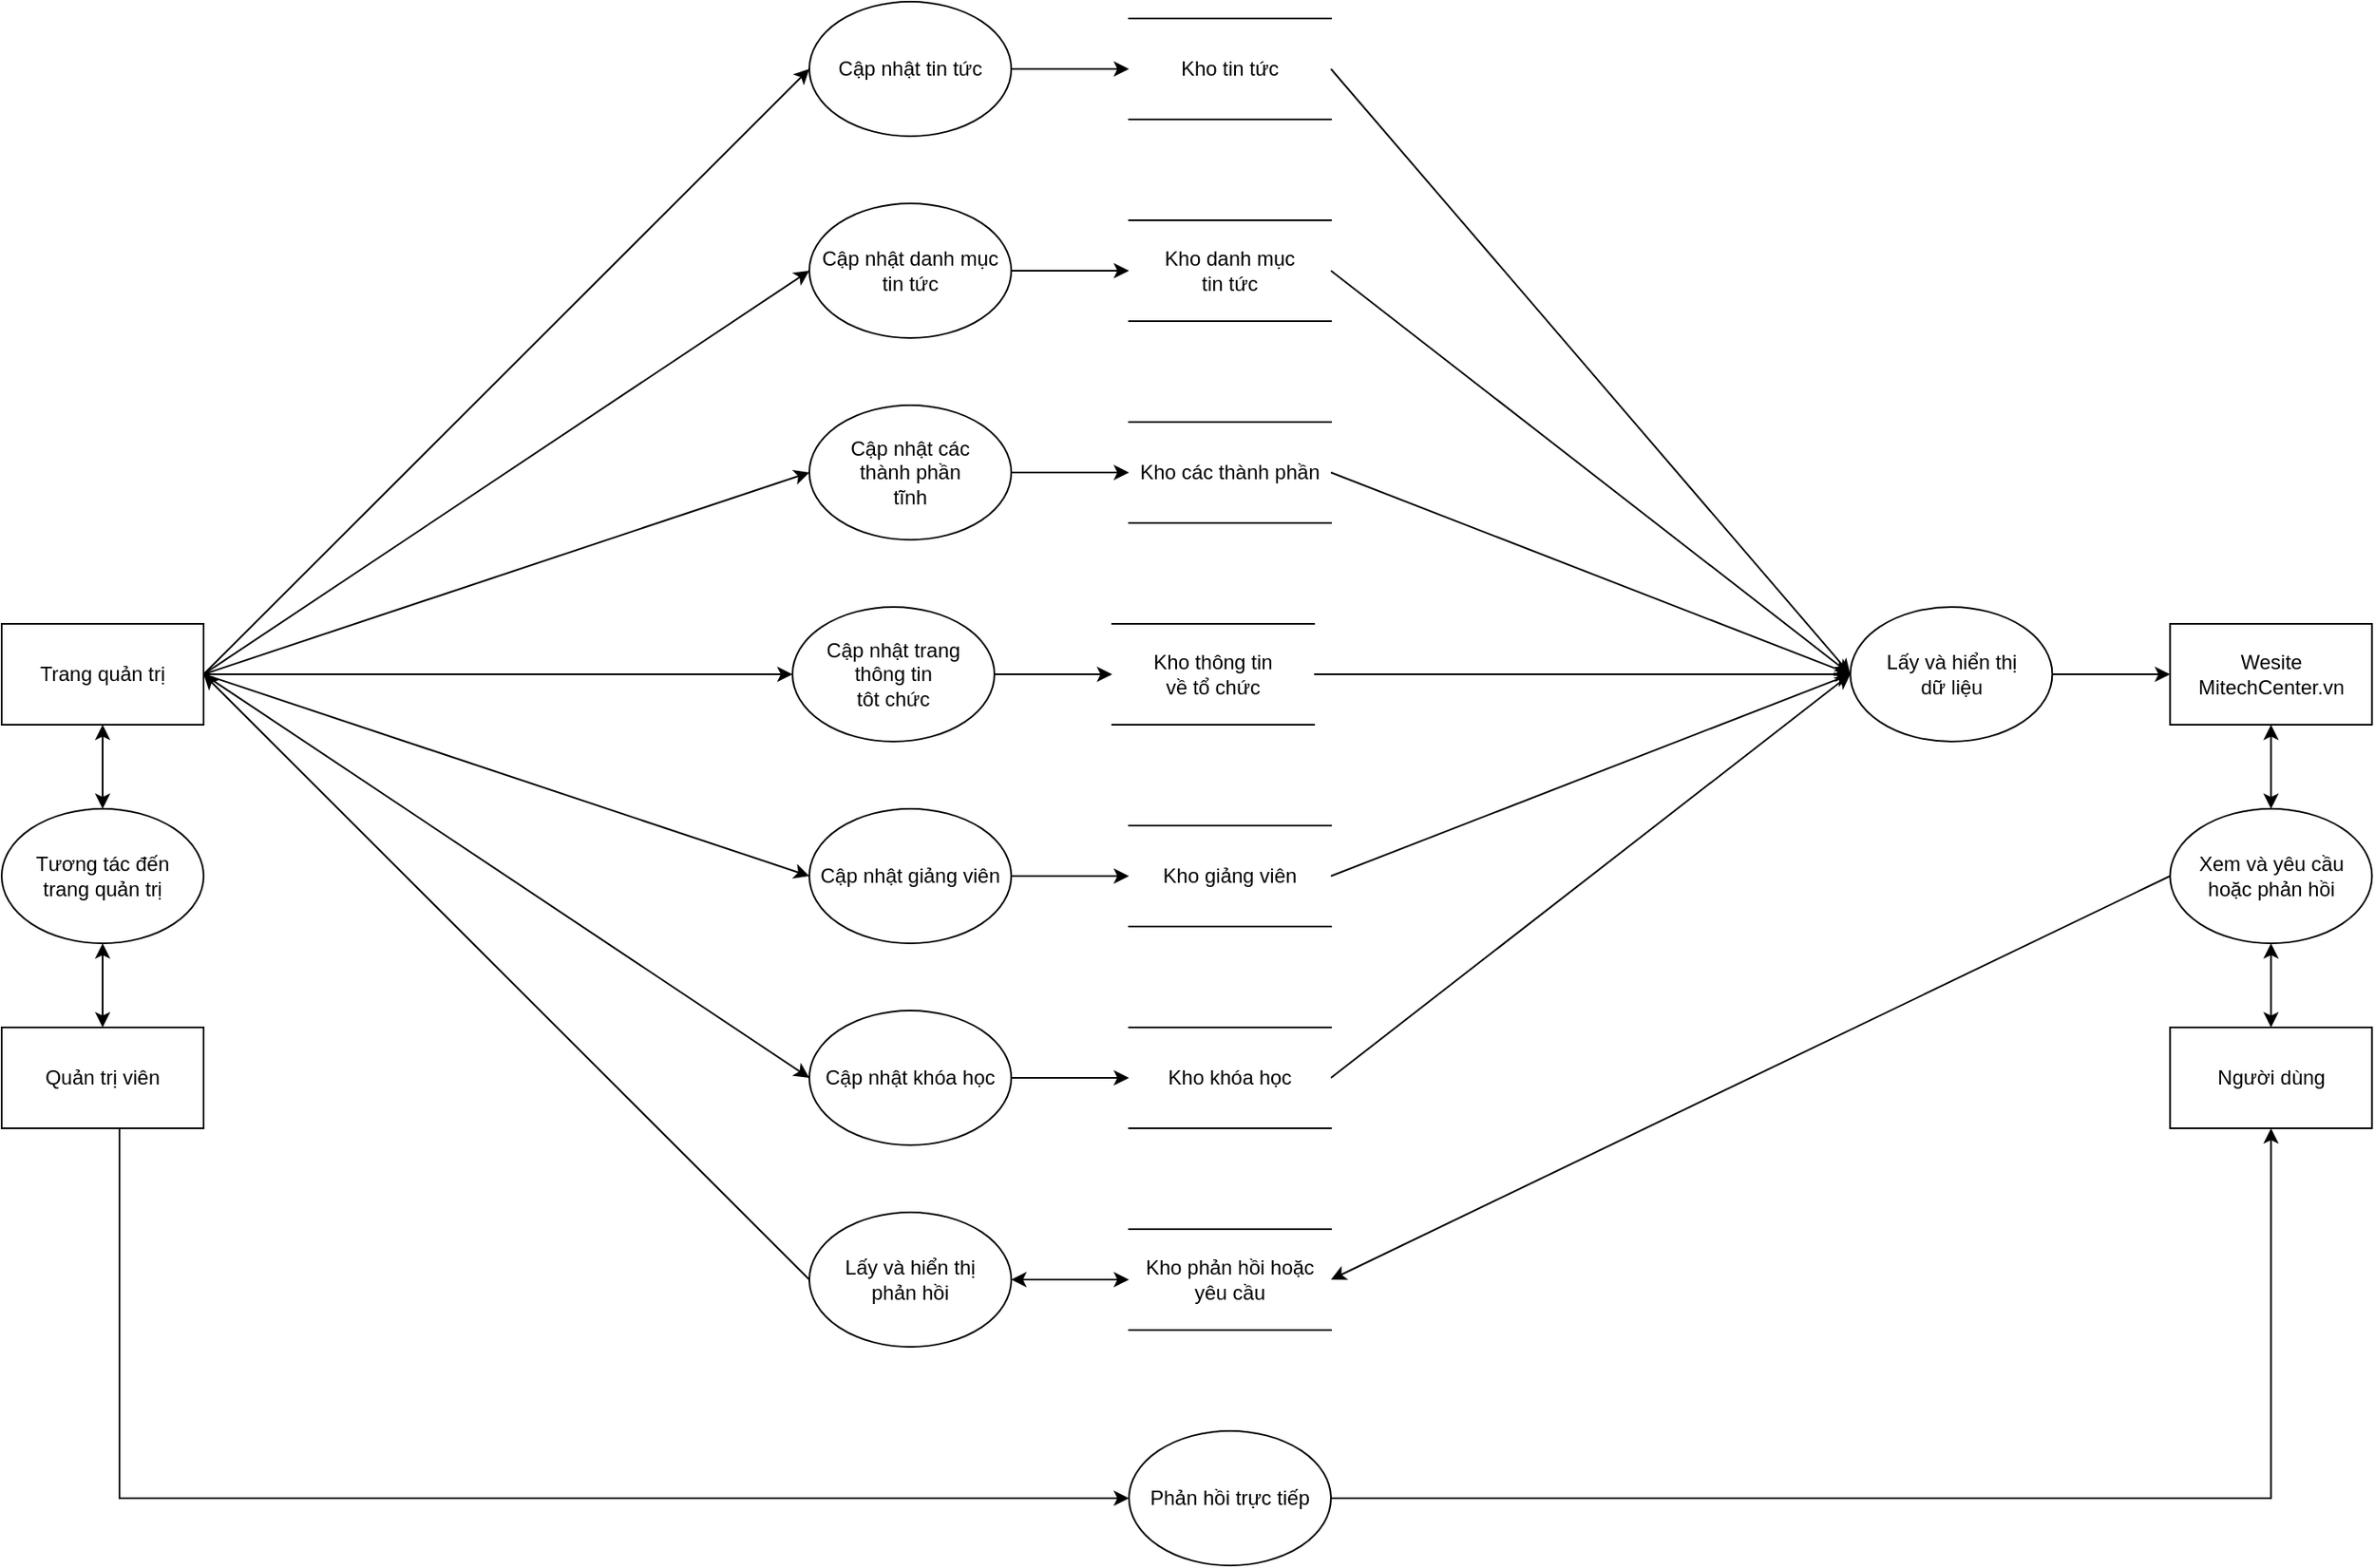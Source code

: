 <mxfile version="12.6.5" type="device"><diagram id="l63_iPUz22p0GkSn8GF0" name="Page-1"><mxGraphModel dx="3404" dy="988" grid="1" gridSize="10" guides="1" tooltips="1" connect="1" arrows="1" fold="1" page="1" pageScale="1" pageWidth="850" pageHeight="1100" math="0" shadow="0"><root><mxCell id="0"/><mxCell id="1" parent="0"/><mxCell id="rdxy7Nsk-Jd48j7j9Wpn-16" style="edgeStyle=orthogonalEdgeStyle;rounded=0;orthogonalLoop=1;jettySize=auto;html=1;entryX=0.5;entryY=1;entryDx=0;entryDy=0;startArrow=classic;startFill=1;" edge="1" parent="1" source="virNBsag5lcau7jdGDpr-2" target="rdxy7Nsk-Jd48j7j9Wpn-5"><mxGeometry relative="1" as="geometry"/></mxCell><mxCell id="rdxy7Nsk-Jd48j7j9Wpn-61" style="edgeStyle=orthogonalEdgeStyle;rounded=0;orthogonalLoop=1;jettySize=auto;html=1;entryX=0;entryY=0.5;entryDx=0;entryDy=0;startArrow=none;startFill=0;" edge="1" parent="1" source="virNBsag5lcau7jdGDpr-2" target="rdxy7Nsk-Jd48j7j9Wpn-57"><mxGeometry relative="1" as="geometry"><Array as="points"><mxPoint x="-1030" y="900"/></Array></mxGeometry></mxCell><mxCell id="virNBsag5lcau7jdGDpr-2" value="Quản trị viên" style="rounded=0;whiteSpace=wrap;html=1;" parent="1" vertex="1"><mxGeometry x="-1100" y="620" width="120" height="60" as="geometry"/></mxCell><mxCell id="rdxy7Nsk-Jd48j7j9Wpn-28" style="edgeStyle=orthogonalEdgeStyle;rounded=0;orthogonalLoop=1;jettySize=auto;html=1;entryX=0;entryY=0.5;entryDx=0;entryDy=0;" edge="1" parent="1" source="virNBsag5lcau7jdGDpr-4" target="rdxy7Nsk-Jd48j7j9Wpn-20"><mxGeometry relative="1" as="geometry"/></mxCell><mxCell id="virNBsag5lcau7jdGDpr-4" value="Cập nhật các&lt;br&gt;thành phần&lt;br&gt;tĩnh" style="ellipse;whiteSpace=wrap;html=1;" parent="1" vertex="1"><mxGeometry x="-620" y="250" width="120" height="80" as="geometry"/></mxCell><mxCell id="rdxy7Nsk-Jd48j7j9Wpn-27" style="edgeStyle=orthogonalEdgeStyle;rounded=0;orthogonalLoop=1;jettySize=auto;html=1;entryX=0;entryY=0.5;entryDx=0;entryDy=0;" edge="1" parent="1" source="virNBsag5lcau7jdGDpr-5" target="rdxy7Nsk-Jd48j7j9Wpn-19"><mxGeometry relative="1" as="geometry"/></mxCell><mxCell id="virNBsag5lcau7jdGDpr-5" value="Cập nhật danh mục&lt;br&gt;tin tức" style="ellipse;whiteSpace=wrap;html=1;" parent="1" vertex="1"><mxGeometry x="-620" y="130" width="120" height="80" as="geometry"/></mxCell><mxCell id="rdxy7Nsk-Jd48j7j9Wpn-29" style="edgeStyle=orthogonalEdgeStyle;rounded=0;orthogonalLoop=1;jettySize=auto;html=1;entryX=0;entryY=0.5;entryDx=0;entryDy=0;" edge="1" parent="1" target="rdxy7Nsk-Jd48j7j9Wpn-21"><mxGeometry relative="1" as="geometry"><mxPoint x="-500" y="410" as="sourcePoint"/></mxGeometry></mxCell><mxCell id="rdxy7Nsk-Jd48j7j9Wpn-25" style="edgeStyle=orthogonalEdgeStyle;rounded=0;orthogonalLoop=1;jettySize=auto;html=1;entryX=0;entryY=0.5;entryDx=0;entryDy=0;" edge="1" parent="1" source="virNBsag5lcau7jdGDpr-7" target="rdxy7Nsk-Jd48j7j9Wpn-17"><mxGeometry relative="1" as="geometry"/></mxCell><mxCell id="virNBsag5lcau7jdGDpr-7" value="Cập nhật tin tức" style="ellipse;whiteSpace=wrap;html=1;" parent="1" vertex="1"><mxGeometry x="-620" y="10" width="120" height="80" as="geometry"/></mxCell><mxCell id="rdxy7Nsk-Jd48j7j9Wpn-30" style="edgeStyle=orthogonalEdgeStyle;rounded=0;orthogonalLoop=1;jettySize=auto;html=1;entryX=0;entryY=0.5;entryDx=0;entryDy=0;" edge="1" parent="1" source="rdxy7Nsk-Jd48j7j9Wpn-1" target="rdxy7Nsk-Jd48j7j9Wpn-22"><mxGeometry relative="1" as="geometry"/></mxCell><mxCell id="rdxy7Nsk-Jd48j7j9Wpn-1" value="Cập nhật giảng viên" style="ellipse;whiteSpace=wrap;html=1;" vertex="1" parent="1"><mxGeometry x="-620" y="490" width="120" height="80" as="geometry"/></mxCell><mxCell id="rdxy7Nsk-Jd48j7j9Wpn-31" style="edgeStyle=orthogonalEdgeStyle;rounded=0;orthogonalLoop=1;jettySize=auto;html=1;entryX=0;entryY=0.5;entryDx=0;entryDy=0;" edge="1" parent="1" source="rdxy7Nsk-Jd48j7j9Wpn-2" target="rdxy7Nsk-Jd48j7j9Wpn-23"><mxGeometry relative="1" as="geometry"/></mxCell><mxCell id="rdxy7Nsk-Jd48j7j9Wpn-2" value="Cập nhật khóa học" style="ellipse;whiteSpace=wrap;html=1;" vertex="1" parent="1"><mxGeometry x="-620" y="610" width="120" height="80" as="geometry"/></mxCell><mxCell id="rdxy7Nsk-Jd48j7j9Wpn-32" style="edgeStyle=orthogonalEdgeStyle;rounded=0;orthogonalLoop=1;jettySize=auto;html=1;entryX=0;entryY=0.5;entryDx=0;entryDy=0;" edge="1" parent="1" source="rdxy7Nsk-Jd48j7j9Wpn-3" target="rdxy7Nsk-Jd48j7j9Wpn-24"><mxGeometry relative="1" as="geometry"/></mxCell><mxCell id="rdxy7Nsk-Jd48j7j9Wpn-3" value="Cập nhật trang&lt;br&gt;thông tin&lt;br&gt;tôt chức" style="ellipse;whiteSpace=wrap;html=1;" vertex="1" parent="1"><mxGeometry x="-630" y="370" width="120" height="80" as="geometry"/></mxCell><mxCell id="rdxy7Nsk-Jd48j7j9Wpn-4" value="Trang quản trị" style="rounded=0;whiteSpace=wrap;html=1;" vertex="1" parent="1"><mxGeometry x="-1100" y="380" width="120" height="60" as="geometry"/></mxCell><mxCell id="rdxy7Nsk-Jd48j7j9Wpn-15" style="edgeStyle=orthogonalEdgeStyle;rounded=0;orthogonalLoop=1;jettySize=auto;html=1;entryX=0.5;entryY=1;entryDx=0;entryDy=0;startArrow=classic;startFill=1;" edge="1" parent="1" source="rdxy7Nsk-Jd48j7j9Wpn-5" target="rdxy7Nsk-Jd48j7j9Wpn-4"><mxGeometry relative="1" as="geometry"/></mxCell><mxCell id="rdxy7Nsk-Jd48j7j9Wpn-5" value="Tương tác đến&lt;br&gt;trang quản trị" style="ellipse;whiteSpace=wrap;html=1;" vertex="1" parent="1"><mxGeometry x="-1100" y="490" width="120" height="80" as="geometry"/></mxCell><mxCell id="rdxy7Nsk-Jd48j7j9Wpn-8" value="" style="endArrow=classic;html=1;entryX=0;entryY=0.5;entryDx=0;entryDy=0;exitX=1;exitY=0.5;exitDx=0;exitDy=0;" edge="1" parent="1" source="rdxy7Nsk-Jd48j7j9Wpn-4" target="virNBsag5lcau7jdGDpr-7"><mxGeometry width="50" height="50" relative="1" as="geometry"><mxPoint x="-950" y="290" as="sourcePoint"/><mxPoint x="-900" y="240" as="targetPoint"/></mxGeometry></mxCell><mxCell id="rdxy7Nsk-Jd48j7j9Wpn-9" value="" style="endArrow=classic;html=1;entryX=0;entryY=0.5;entryDx=0;entryDy=0;exitX=1;exitY=0.5;exitDx=0;exitDy=0;" edge="1" parent="1" source="rdxy7Nsk-Jd48j7j9Wpn-4" target="virNBsag5lcau7jdGDpr-5"><mxGeometry width="50" height="50" relative="1" as="geometry"><mxPoint x="-940" y="250" as="sourcePoint"/><mxPoint x="-890" y="200" as="targetPoint"/></mxGeometry></mxCell><mxCell id="rdxy7Nsk-Jd48j7j9Wpn-10" value="" style="endArrow=classic;html=1;entryX=0;entryY=0.5;entryDx=0;entryDy=0;exitX=1;exitY=0.5;exitDx=0;exitDy=0;" edge="1" parent="1" source="rdxy7Nsk-Jd48j7j9Wpn-4" target="virNBsag5lcau7jdGDpr-4"><mxGeometry width="50" height="50" relative="1" as="geometry"><mxPoint x="-740" y="530" as="sourcePoint"/><mxPoint x="-750" y="350" as="targetPoint"/></mxGeometry></mxCell><mxCell id="rdxy7Nsk-Jd48j7j9Wpn-12" value="" style="endArrow=classic;html=1;entryX=0;entryY=0.5;entryDx=0;entryDy=0;exitX=1;exitY=0.5;exitDx=0;exitDy=0;" edge="1" parent="1" source="rdxy7Nsk-Jd48j7j9Wpn-4" target="rdxy7Nsk-Jd48j7j9Wpn-1"><mxGeometry width="50" height="50" relative="1" as="geometry"><mxPoint x="-770" y="640" as="sourcePoint"/><mxPoint x="-720" y="590" as="targetPoint"/></mxGeometry></mxCell><mxCell id="rdxy7Nsk-Jd48j7j9Wpn-13" value="" style="endArrow=classic;html=1;entryX=0;entryY=0.5;entryDx=0;entryDy=0;exitX=1;exitY=0.5;exitDx=0;exitDy=0;" edge="1" parent="1" source="rdxy7Nsk-Jd48j7j9Wpn-4" target="rdxy7Nsk-Jd48j7j9Wpn-2"><mxGeometry width="50" height="50" relative="1" as="geometry"><mxPoint x="-790" y="640" as="sourcePoint"/><mxPoint x="-740" y="590" as="targetPoint"/></mxGeometry></mxCell><mxCell id="rdxy7Nsk-Jd48j7j9Wpn-14" value="" style="endArrow=classic;html=1;entryX=0;entryY=0.5;entryDx=0;entryDy=0;exitX=1;exitY=0.5;exitDx=0;exitDy=0;" edge="1" parent="1" source="rdxy7Nsk-Jd48j7j9Wpn-4" target="rdxy7Nsk-Jd48j7j9Wpn-3"><mxGeometry width="50" height="50" relative="1" as="geometry"><mxPoint x="-790" y="740" as="sourcePoint"/><mxPoint x="-740" y="690" as="targetPoint"/></mxGeometry></mxCell><mxCell id="rdxy7Nsk-Jd48j7j9Wpn-17" value="Kho tin tức" style="shape=partialRectangle;whiteSpace=wrap;html=1;left=0;right=0;fillColor=none;" vertex="1" parent="1"><mxGeometry x="-430" y="20" width="120" height="60" as="geometry"/></mxCell><mxCell id="rdxy7Nsk-Jd48j7j9Wpn-19" value="Kho danh mục&lt;br&gt;tin tức" style="shape=partialRectangle;whiteSpace=wrap;html=1;left=0;right=0;fillColor=none;" vertex="1" parent="1"><mxGeometry x="-430" y="140" width="120" height="60" as="geometry"/></mxCell><mxCell id="rdxy7Nsk-Jd48j7j9Wpn-20" value="Kho các thành phần" style="shape=partialRectangle;whiteSpace=wrap;html=1;left=0;right=0;fillColor=none;" vertex="1" parent="1"><mxGeometry x="-430" y="260" width="120" height="60" as="geometry"/></mxCell><mxCell id="rdxy7Nsk-Jd48j7j9Wpn-22" value="Kho giảng viên" style="shape=partialRectangle;whiteSpace=wrap;html=1;left=0;right=0;fillColor=none;" vertex="1" parent="1"><mxGeometry x="-430" y="500" width="120" height="60" as="geometry"/></mxCell><mxCell id="rdxy7Nsk-Jd48j7j9Wpn-23" value="Kho khóa học" style="shape=partialRectangle;whiteSpace=wrap;html=1;left=0;right=0;fillColor=none;" vertex="1" parent="1"><mxGeometry x="-430" y="620" width="120" height="60" as="geometry"/></mxCell><mxCell id="rdxy7Nsk-Jd48j7j9Wpn-24" value="Kho thông tin&lt;br&gt;về tổ chức" style="shape=partialRectangle;whiteSpace=wrap;html=1;left=0;right=0;fillColor=none;" vertex="1" parent="1"><mxGeometry x="-440" y="380" width="120" height="60" as="geometry"/></mxCell><mxCell id="rdxy7Nsk-Jd48j7j9Wpn-33" value="Lấy và hiển thị&lt;br&gt;dữ liệu" style="ellipse;whiteSpace=wrap;html=1;" vertex="1" parent="1"><mxGeometry x="-1.29" y="370" width="120" height="80" as="geometry"/></mxCell><mxCell id="rdxy7Nsk-Jd48j7j9Wpn-49" style="edgeStyle=orthogonalEdgeStyle;rounded=0;orthogonalLoop=1;jettySize=auto;html=1;entryX=0.5;entryY=0;entryDx=0;entryDy=0;startArrow=classic;startFill=1;" edge="1" parent="1" source="rdxy7Nsk-Jd48j7j9Wpn-34" target="rdxy7Nsk-Jd48j7j9Wpn-48"><mxGeometry relative="1" as="geometry"/></mxCell><mxCell id="rdxy7Nsk-Jd48j7j9Wpn-34" value="Wesite&lt;br&gt;MitechCenter.vn" style="rounded=0;whiteSpace=wrap;html=1;" vertex="1" parent="1"><mxGeometry x="188.71" y="380" width="120" height="60" as="geometry"/></mxCell><mxCell id="rdxy7Nsk-Jd48j7j9Wpn-38" value="" style="endArrow=classic;html=1;exitX=1;exitY=0.5;exitDx=0;exitDy=0;entryX=0;entryY=0.5;entryDx=0;entryDy=0;" edge="1" parent="1" source="rdxy7Nsk-Jd48j7j9Wpn-17" target="rdxy7Nsk-Jd48j7j9Wpn-33"><mxGeometry width="50" height="50" relative="1" as="geometry"><mxPoint x="-190" y="330" as="sourcePoint"/><mxPoint x="-140" y="280" as="targetPoint"/></mxGeometry></mxCell><mxCell id="rdxy7Nsk-Jd48j7j9Wpn-39" value="" style="endArrow=classic;html=1;exitX=1;exitY=0.5;exitDx=0;exitDy=0;entryX=0;entryY=0.5;entryDx=0;entryDy=0;" edge="1" parent="1" source="rdxy7Nsk-Jd48j7j9Wpn-19" target="rdxy7Nsk-Jd48j7j9Wpn-33"><mxGeometry width="50" height="50" relative="1" as="geometry"><mxPoint x="-230" y="350" as="sourcePoint"/><mxPoint x="-180" y="300" as="targetPoint"/></mxGeometry></mxCell><mxCell id="rdxy7Nsk-Jd48j7j9Wpn-40" value="" style="endArrow=classic;html=1;exitX=1;exitY=0.5;exitDx=0;exitDy=0;entryX=0;entryY=0.5;entryDx=0;entryDy=0;" edge="1" parent="1" source="rdxy7Nsk-Jd48j7j9Wpn-20" target="rdxy7Nsk-Jd48j7j9Wpn-33"><mxGeometry width="50" height="50" relative="1" as="geometry"><mxPoint x="-270" y="370" as="sourcePoint"/><mxPoint x="-220" y="320" as="targetPoint"/></mxGeometry></mxCell><mxCell id="rdxy7Nsk-Jd48j7j9Wpn-42" value="" style="endArrow=classic;html=1;exitX=1;exitY=0.5;exitDx=0;exitDy=0;entryX=0;entryY=0.5;entryDx=0;entryDy=0;" edge="1" parent="1" source="rdxy7Nsk-Jd48j7j9Wpn-22" target="rdxy7Nsk-Jd48j7j9Wpn-33"><mxGeometry width="50" height="50" relative="1" as="geometry"><mxPoint x="-180" y="660" as="sourcePoint"/><mxPoint x="-130" y="610" as="targetPoint"/></mxGeometry></mxCell><mxCell id="rdxy7Nsk-Jd48j7j9Wpn-43" value="" style="endArrow=classic;html=1;exitX=1;exitY=0.5;exitDx=0;exitDy=0;entryX=0;entryY=0.5;entryDx=0;entryDy=0;" edge="1" parent="1" source="rdxy7Nsk-Jd48j7j9Wpn-23" target="rdxy7Nsk-Jd48j7j9Wpn-33"><mxGeometry width="50" height="50" relative="1" as="geometry"><mxPoint x="-190" y="720" as="sourcePoint"/><mxPoint x="-140" y="670" as="targetPoint"/></mxGeometry></mxCell><mxCell id="rdxy7Nsk-Jd48j7j9Wpn-44" value="" style="endArrow=classic;html=1;exitX=1;exitY=0.5;exitDx=0;exitDy=0;entryX=0;entryY=0.5;entryDx=0;entryDy=0;" edge="1" parent="1" source="rdxy7Nsk-Jd48j7j9Wpn-24" target="rdxy7Nsk-Jd48j7j9Wpn-33"><mxGeometry width="50" height="50" relative="1" as="geometry"><mxPoint x="-260" y="750" as="sourcePoint"/><mxPoint x="-210" y="700" as="targetPoint"/></mxGeometry></mxCell><mxCell id="rdxy7Nsk-Jd48j7j9Wpn-46" value="" style="endArrow=classic;html=1;exitX=1;exitY=0.5;exitDx=0;exitDy=0;entryX=0;entryY=0.5;entryDx=0;entryDy=0;" edge="1" parent="1" source="rdxy7Nsk-Jd48j7j9Wpn-33" target="rdxy7Nsk-Jd48j7j9Wpn-34"><mxGeometry width="50" height="50" relative="1" as="geometry"><mxPoint x="88.71" y="230" as="sourcePoint"/><mxPoint x="138.71" y="180" as="targetPoint"/></mxGeometry></mxCell><mxCell id="rdxy7Nsk-Jd48j7j9Wpn-50" style="edgeStyle=orthogonalEdgeStyle;rounded=0;orthogonalLoop=1;jettySize=auto;html=1;entryX=0.5;entryY=1;entryDx=0;entryDy=0;startArrow=classic;startFill=1;" edge="1" parent="1" source="rdxy7Nsk-Jd48j7j9Wpn-47" target="rdxy7Nsk-Jd48j7j9Wpn-48"><mxGeometry relative="1" as="geometry"/></mxCell><mxCell id="rdxy7Nsk-Jd48j7j9Wpn-47" value="Người dùng" style="rounded=0;whiteSpace=wrap;html=1;" vertex="1" parent="1"><mxGeometry x="188.71" y="620" width="120" height="60" as="geometry"/></mxCell><mxCell id="rdxy7Nsk-Jd48j7j9Wpn-48" value="Xem và yêu cầu&lt;br&gt;hoặc phản hồi" style="ellipse;whiteSpace=wrap;html=1;" vertex="1" parent="1"><mxGeometry x="188.71" y="490" width="120" height="80" as="geometry"/></mxCell><mxCell id="rdxy7Nsk-Jd48j7j9Wpn-54" style="edgeStyle=orthogonalEdgeStyle;rounded=0;orthogonalLoop=1;jettySize=auto;html=1;entryX=1;entryY=0.5;entryDx=0;entryDy=0;startArrow=classic;startFill=1;" edge="1" parent="1" source="rdxy7Nsk-Jd48j7j9Wpn-51" target="rdxy7Nsk-Jd48j7j9Wpn-53"><mxGeometry relative="1" as="geometry"/></mxCell><mxCell id="rdxy7Nsk-Jd48j7j9Wpn-51" value="Kho phản hồi hoặc&lt;br&gt;yêu cầu" style="shape=partialRectangle;whiteSpace=wrap;html=1;left=0;right=0;fillColor=none;" vertex="1" parent="1"><mxGeometry x="-430" y="740" width="120" height="60" as="geometry"/></mxCell><mxCell id="rdxy7Nsk-Jd48j7j9Wpn-52" value="" style="endArrow=classic;html=1;entryX=1;entryY=0.5;entryDx=0;entryDy=0;exitX=0;exitY=0.5;exitDx=0;exitDy=0;" edge="1" parent="1" source="rdxy7Nsk-Jd48j7j9Wpn-48" target="rdxy7Nsk-Jd48j7j9Wpn-51"><mxGeometry width="50" height="50" relative="1" as="geometry"><mxPoint x="-130" y="590" as="sourcePoint"/><mxPoint x="-80" y="540" as="targetPoint"/></mxGeometry></mxCell><mxCell id="rdxy7Nsk-Jd48j7j9Wpn-53" value="Lấy và hiển thị&lt;br&gt;phản hồi" style="ellipse;whiteSpace=wrap;html=1;" vertex="1" parent="1"><mxGeometry x="-620" y="730" width="120" height="80" as="geometry"/></mxCell><mxCell id="rdxy7Nsk-Jd48j7j9Wpn-55" value="" style="endArrow=classic;html=1;entryX=1;entryY=0.5;entryDx=0;entryDy=0;exitX=0;exitY=0.5;exitDx=0;exitDy=0;" edge="1" parent="1" source="rdxy7Nsk-Jd48j7j9Wpn-53" target="rdxy7Nsk-Jd48j7j9Wpn-4"><mxGeometry width="50" height="50" relative="1" as="geometry"><mxPoint x="-730" y="930" as="sourcePoint"/><mxPoint x="-680" y="880" as="targetPoint"/></mxGeometry></mxCell><mxCell id="rdxy7Nsk-Jd48j7j9Wpn-62" style="edgeStyle=orthogonalEdgeStyle;rounded=0;orthogonalLoop=1;jettySize=auto;html=1;entryX=0.5;entryY=1;entryDx=0;entryDy=0;startArrow=none;startFill=0;" edge="1" parent="1" source="rdxy7Nsk-Jd48j7j9Wpn-57" target="rdxy7Nsk-Jd48j7j9Wpn-47"><mxGeometry relative="1" as="geometry"/></mxCell><mxCell id="rdxy7Nsk-Jd48j7j9Wpn-57" value="Phản hồi trực tiếp" style="ellipse;whiteSpace=wrap;html=1;" vertex="1" parent="1"><mxGeometry x="-430" y="860" width="120" height="80" as="geometry"/></mxCell></root></mxGraphModel></diagram></mxfile>